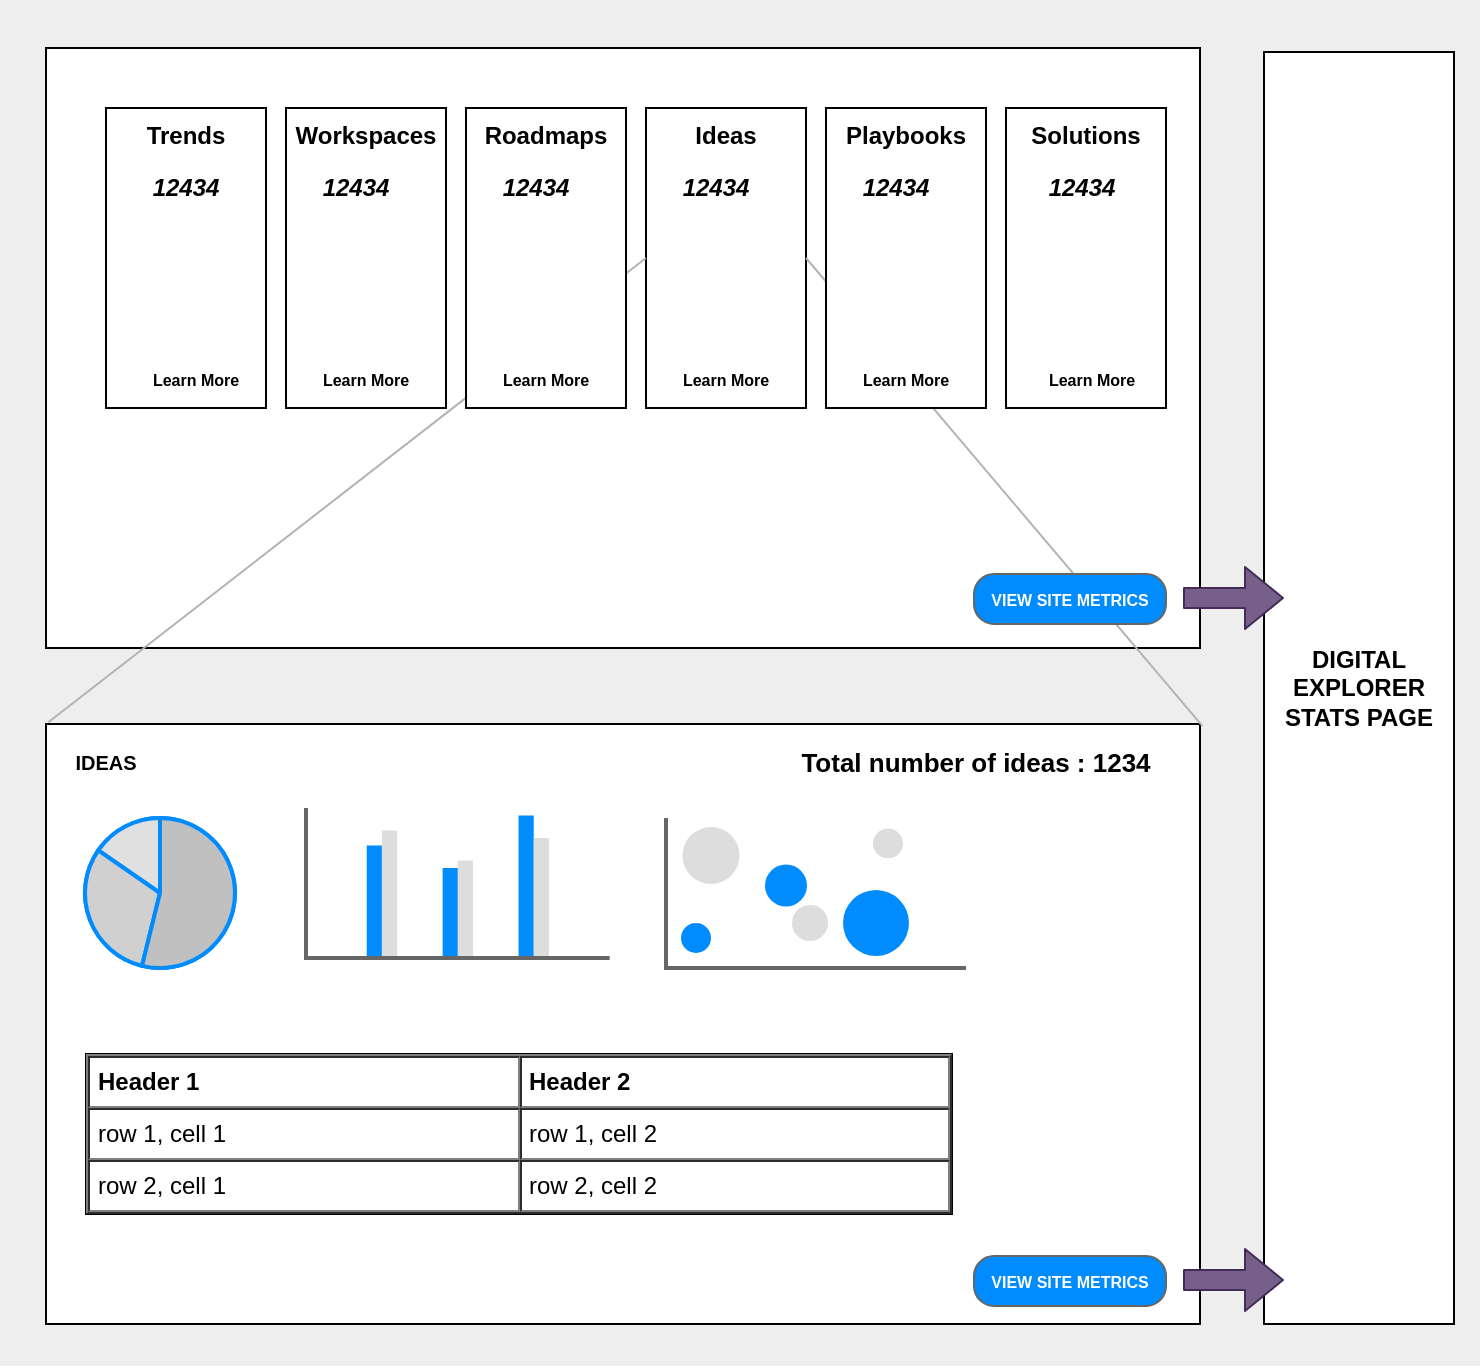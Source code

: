 <mxfile version="11.1.4" type="device"><diagram id="g90nDrwvUVo330qwWbI7" name="Page-1"><mxGraphModel dx="2029" dy="1349" grid="0" gridSize="10" guides="1" tooltips="1" connect="1" arrows="1" fold="1" page="1" pageScale="1" pageWidth="827" pageHeight="1169" math="0" shadow="0"><root><mxCell id="0"/><mxCell id="1" parent="0"/><mxCell id="3lrzmhmVg2lEmrXH7TBR-87" value="" style="rounded=0;whiteSpace=wrap;html=1;fontSize=8;align=center;fillColor=#eeeeee;strokeColor=none;" vertex="1" parent="1"><mxGeometry x="47" y="126" width="740" height="683" as="geometry"/></mxCell><mxCell id="3lrzmhmVg2lEmrXH7TBR-33" value="DIGITAL EXPLORER STATS PAGE" style="rounded=0;whiteSpace=wrap;html=1;verticalAlign=middle;align=center;fontStyle=1" vertex="1" parent="1"><mxGeometry x="679" y="152" width="95" height="636" as="geometry"/></mxCell><mxCell id="3lrzmhmVg2lEmrXH7TBR-1" value="" style="rounded=0;whiteSpace=wrap;html=1;verticalAlign=bottom;align=right;fontStyle=1" vertex="1" parent="1"><mxGeometry x="70" y="150" width="577" height="300" as="geometry"/></mxCell><mxCell id="3lrzmhmVg2lEmrXH7TBR-8" value="Trends" style="rounded=0;whiteSpace=wrap;html=1;align=center;verticalAlign=top;fontStyle=1" vertex="1" parent="1"><mxGeometry x="100" y="180" width="80" height="150" as="geometry"/></mxCell><mxCell id="3lrzmhmVg2lEmrXH7TBR-10" value="Workspaces" style="rounded=0;whiteSpace=wrap;html=1;align=center;verticalAlign=top;fontStyle=1" vertex="1" parent="1"><mxGeometry x="190" y="180" width="80" height="150" as="geometry"/></mxCell><mxCell id="3lrzmhmVg2lEmrXH7TBR-12" value="Ideas" style="rounded=0;whiteSpace=wrap;html=1;align=center;verticalAlign=top;fontStyle=1" vertex="1" parent="1"><mxGeometry x="370" y="180" width="80" height="150" as="geometry"/></mxCell><mxCell id="3lrzmhmVg2lEmrXH7TBR-14" value="Solutions" style="rounded=0;whiteSpace=wrap;html=1;align=center;verticalAlign=top;fontStyle=1" vertex="1" parent="1"><mxGeometry x="550" y="180" width="80" height="150" as="geometry"/></mxCell><mxCell id="3lrzmhmVg2lEmrXH7TBR-15" value="12434" style="text;html=1;strokeColor=none;fillColor=none;align=center;verticalAlign=middle;whiteSpace=wrap;rounded=0;fontStyle=3" vertex="1" parent="1"><mxGeometry x="120" y="209.5" width="40" height="20" as="geometry"/></mxCell><mxCell id="3lrzmhmVg2lEmrXH7TBR-16" value="Learn More" style="text;html=1;strokeColor=none;fillColor=none;align=center;verticalAlign=middle;whiteSpace=wrap;rounded=0;fontStyle=1;fontSize=8;" vertex="1" parent="1"><mxGeometry x="115" y="306" width="60" height="20" as="geometry"/></mxCell><mxCell id="3lrzmhmVg2lEmrXH7TBR-17" value="Learn More" style="text;html=1;strokeColor=none;fillColor=none;align=center;verticalAlign=middle;whiteSpace=wrap;rounded=0;fontStyle=1;fontSize=8;" vertex="1" parent="1"><mxGeometry x="200" y="306" width="60" height="20" as="geometry"/></mxCell><mxCell id="3lrzmhmVg2lEmrXH7TBR-18" value="12434" style="text;html=1;strokeColor=none;fillColor=none;align=center;verticalAlign=middle;whiteSpace=wrap;rounded=0;fontStyle=3" vertex="1" parent="1"><mxGeometry x="205" y="209.5" width="40" height="20" as="geometry"/></mxCell><mxCell id="3lrzmhmVg2lEmrXH7TBR-21" value="Learn More" style="text;html=1;strokeColor=none;fillColor=none;align=center;verticalAlign=middle;whiteSpace=wrap;rounded=0;fontStyle=1;fontSize=8;" vertex="1" parent="1"><mxGeometry x="380" y="306" width="60" height="20" as="geometry"/></mxCell><mxCell id="3lrzmhmVg2lEmrXH7TBR-22" value="12434" style="text;html=1;strokeColor=none;fillColor=none;align=center;verticalAlign=middle;whiteSpace=wrap;rounded=0;fontStyle=3" vertex="1" parent="1"><mxGeometry x="385" y="209.5" width="40" height="20" as="geometry"/></mxCell><mxCell id="3lrzmhmVg2lEmrXH7TBR-25" value="Learn More" style="text;html=1;strokeColor=none;fillColor=none;align=center;verticalAlign=middle;whiteSpace=wrap;rounded=0;fontStyle=1;fontSize=8;" vertex="1" parent="1"><mxGeometry x="563" y="306" width="60" height="20" as="geometry"/></mxCell><mxCell id="3lrzmhmVg2lEmrXH7TBR-26" value="12434" style="text;html=1;strokeColor=none;fillColor=none;align=center;verticalAlign=middle;whiteSpace=wrap;rounded=0;fontStyle=3" vertex="1" parent="1"><mxGeometry x="568" y="209.5" width="40" height="20" as="geometry"/></mxCell><mxCell id="3lrzmhmVg2lEmrXH7TBR-27" value="" style="rounded=0;whiteSpace=wrap;html=1;verticalAlign=top;align=right;fontStyle=1" vertex="1" parent="1"><mxGeometry x="70" y="488" width="577" height="300" as="geometry"/></mxCell><mxCell id="3lrzmhmVg2lEmrXH7TBR-28" value="" style="endArrow=none;html=1;fontSize=8;entryX=0;entryY=0.5;entryDx=0;entryDy=0;exitX=0.002;exitY=-0.003;exitDx=0;exitDy=0;exitPerimeter=0;fillColor=#f5f5f5;strokeColor=#B3B3B3;" edge="1" parent="1" source="3lrzmhmVg2lEmrXH7TBR-27" target="3lrzmhmVg2lEmrXH7TBR-12"><mxGeometry width="50" height="50" relative="1" as="geometry"><mxPoint x="285" y="582" as="sourcePoint"/><mxPoint x="335" y="532" as="targetPoint"/></mxGeometry></mxCell><mxCell id="3lrzmhmVg2lEmrXH7TBR-29" value="" style="endArrow=none;html=1;fontSize=8;entryX=1;entryY=0.5;entryDx=0;entryDy=0;exitX=1.002;exitY=0.003;exitDx=0;exitDy=0;exitPerimeter=0;fillColor=#f5f5f5;strokeColor=#B3B3B3;" edge="1" parent="1" source="3lrzmhmVg2lEmrXH7TBR-27" target="3lrzmhmVg2lEmrXH7TBR-12"><mxGeometry width="50" height="50" relative="1" as="geometry"><mxPoint x="81.154" y="497.1" as="sourcePoint"/><mxPoint x="380" y="265" as="targetPoint"/></mxGeometry></mxCell><mxCell id="3lrzmhmVg2lEmrXH7TBR-11" value="Roadmaps" style="rounded=0;whiteSpace=wrap;html=1;align=center;verticalAlign=top;fontStyle=1" vertex="1" parent="1"><mxGeometry x="280" y="180" width="80" height="150" as="geometry"/></mxCell><mxCell id="3lrzmhmVg2lEmrXH7TBR-13" value="Playbooks" style="rounded=0;whiteSpace=wrap;html=1;align=center;verticalAlign=top;fontStyle=1" vertex="1" parent="1"><mxGeometry x="460" y="180" width="80" height="150" as="geometry"/></mxCell><mxCell id="3lrzmhmVg2lEmrXH7TBR-19" value="Learn More" style="text;html=1;strokeColor=none;fillColor=none;align=center;verticalAlign=middle;whiteSpace=wrap;rounded=0;fontStyle=1;fontSize=8;" vertex="1" parent="1"><mxGeometry x="290" y="306" width="60" height="20" as="geometry"/></mxCell><mxCell id="3lrzmhmVg2lEmrXH7TBR-20" value="12434" style="text;html=1;strokeColor=none;fillColor=none;align=center;verticalAlign=middle;whiteSpace=wrap;rounded=0;fontStyle=3" vertex="1" parent="1"><mxGeometry x="295" y="209.5" width="40" height="20" as="geometry"/></mxCell><mxCell id="3lrzmhmVg2lEmrXH7TBR-23" value="Learn More" style="text;html=1;strokeColor=none;fillColor=none;align=center;verticalAlign=middle;whiteSpace=wrap;rounded=0;fontStyle=1;fontSize=8;" vertex="1" parent="1"><mxGeometry x="470" y="306" width="60" height="20" as="geometry"/></mxCell><mxCell id="3lrzmhmVg2lEmrXH7TBR-24" value="12434" style="text;html=1;strokeColor=none;fillColor=none;align=center;verticalAlign=middle;whiteSpace=wrap;rounded=0;fontStyle=3" vertex="1" parent="1"><mxGeometry x="475" y="209.5" width="40" height="20" as="geometry"/></mxCell><mxCell id="3lrzmhmVg2lEmrXH7TBR-30" value="IDEAS" style="text;html=1;strokeColor=none;fillColor=none;align=center;verticalAlign=middle;whiteSpace=wrap;rounded=0;fontSize=10;fontStyle=1" vertex="1" parent="1"><mxGeometry x="80" y="497" width="40" height="20" as="geometry"/></mxCell><mxCell id="3lrzmhmVg2lEmrXH7TBR-31" value="VIEW SITE METRICS" style="strokeWidth=1;shadow=0;dashed=0;align=center;html=1;shape=mxgraph.mockup.buttons.button;strokeColor=#666666;fontColor=#ffffff;mainText=;buttonStyle=round;fontSize=8;fontStyle=1;fillColor=#008cff;whiteSpace=wrap;" vertex="1" parent="1"><mxGeometry x="534" y="754" width="96" height="25" as="geometry"/></mxCell><mxCell id="3lrzmhmVg2lEmrXH7TBR-32" value="" style="shape=flexArrow;endArrow=classic;html=1;strokeColor=#432D57;fontSize=8;fillColor=#76608a;" edge="1" parent="1"><mxGeometry width="50" height="50" relative="1" as="geometry"><mxPoint x="638.5" y="766" as="sourcePoint"/><mxPoint x="689" y="766" as="targetPoint"/></mxGeometry></mxCell><mxCell id="3lrzmhmVg2lEmrXH7TBR-34" value="" style="verticalLabelPosition=bottom;shadow=0;dashed=0;align=center;html=1;verticalAlign=top;strokeWidth=1;shape=mxgraph.mockup.graphics.pieChart;strokeColor=#008cff;parts=10,20,35;partColors=#e0e0e0,#d0d0d0,#c0c0c0,#b0b0b0,#a0a0a0;strokeWidth=2;fontSize=8;aspect=fixed;" vertex="1" parent="1"><mxGeometry x="89.5" y="535" width="75" height="75" as="geometry"/></mxCell><mxCell id="3lrzmhmVg2lEmrXH7TBR-35" value="" style="verticalLabelPosition=bottom;shadow=0;dashed=0;align=center;html=1;verticalAlign=top;strokeWidth=1;shape=mxgraph.mockup.graphics.columnChart;fillColor=#ffffff;strokeColor=none;strokeColor2=none;strokeColor3=#666666;fillColor2=#008cff;fillColor3=#dddddd;fontSize=8;aspect=fixed;" vertex="1" parent="1"><mxGeometry x="200" y="530" width="151.83" height="75" as="geometry"/></mxCell><mxCell id="3lrzmhmVg2lEmrXH7TBR-82" value="" style="verticalLabelPosition=bottom;shadow=0;dashed=0;align=center;html=1;verticalAlign=top;strokeWidth=1;shape=mxgraph.mockup.graphics.bubbleChart;fillColor=#ffffff;strokeColor=none;strokeColor2=none;strokeColor3=#666666;fillColor2=#008cff;fillColor3=#dddddd;fontSize=8;aspect=fixed;" vertex="1" parent="1"><mxGeometry x="380" y="535" width="150" height="75" as="geometry"/></mxCell><mxCell id="3lrzmhmVg2lEmrXH7TBR-83" value="&lt;table cellpadding=&quot;4&quot; cellspacing=&quot;0&quot; border=&quot;1&quot; style=&quot;font-size:1em;width:100%;height:100%;&quot;&gt;&lt;tr&gt;&lt;th&gt;Header 1&lt;/th&gt;&lt;th&gt;Header 2&lt;/th&gt;&lt;/tr&gt;&lt;tr&gt;&lt;td&gt;row 1, cell 1&lt;/td&gt;&lt;td&gt;row 1, cell 2&lt;/td&gt;&lt;/tr&gt;&lt;tr&gt;&lt;td&gt;row 2, cell 1&lt;/td&gt;&lt;td&gt;row 2, cell 2&lt;/td&gt;&lt;/tr&gt;&lt;/table&gt; " style="verticalAlign=top;align=left;overflow=fill;fillColor=#ffffff;fontSize=12;fontFamily=Helvetica;html=1" vertex="1" parent="1"><mxGeometry x="90" y="653" width="433" height="80" as="geometry"/></mxCell><mxCell id="3lrzmhmVg2lEmrXH7TBR-85" value="" style="shape=flexArrow;endArrow=classic;html=1;strokeColor=#432D57;fontSize=8;fillColor=#76608a;" edge="1" parent="1"><mxGeometry width="50" height="50" relative="1" as="geometry"><mxPoint x="638.5" y="425" as="sourcePoint"/><mxPoint x="689" y="425" as="targetPoint"/></mxGeometry></mxCell><mxCell id="3lrzmhmVg2lEmrXH7TBR-86" value="VIEW SITE METRICS" style="strokeWidth=1;shadow=0;dashed=0;align=center;html=1;shape=mxgraph.mockup.buttons.button;strokeColor=#666666;fontColor=#ffffff;mainText=;buttonStyle=round;fontSize=8;fontStyle=1;fillColor=#008cff;whiteSpace=wrap;" vertex="1" parent="1"><mxGeometry x="534" y="413" width="96" height="25" as="geometry"/></mxCell><mxCell id="3lrzmhmVg2lEmrXH7TBR-88" value="Total number of ideas : 1234" style="text;html=1;strokeColor=none;fillColor=none;align=center;verticalAlign=middle;whiteSpace=wrap;rounded=0;fontSize=13;fontStyle=1" vertex="1" parent="1"><mxGeometry x="442" y="497" width="186" height="20" as="geometry"/></mxCell></root></mxGraphModel></diagram><diagram id="R5gCt4H91RvM-v1ljnJc" name="Horizon"><mxGraphModel dx="1671" dy="1111" grid="1" gridSize="10" guides="1" tooltips="1" connect="1" arrows="1" fold="1" page="1" pageScale="1" pageWidth="827" pageHeight="1169" math="0" shadow="0"><root><mxCell id="9lnkeHyKZTPtk0pOggVg-0"/><mxCell id="9lnkeHyKZTPtk0pOggVg-1" parent="9lnkeHyKZTPtk0pOggVg-0"/><mxCell id="9lnkeHyKZTPtk0pOggVg-2" value="" style="shape=link;html=1;strokeColor=#0F0F0F;fontSize=14;" edge="1" parent="9lnkeHyKZTPtk0pOggVg-1"><mxGeometry width="50" height="50" relative="1" as="geometry"><mxPoint x="100" y="500" as="sourcePoint"/><mxPoint x="710" y="500" as="targetPoint"/></mxGeometry></mxCell><mxCell id="9lnkeHyKZTPtk0pOggVg-3" value="" style="triangle;whiteSpace=wrap;html=1;fontSize=14;align=center;rotation=-90;fillColor=#0F0F0F;" vertex="1" parent="9lnkeHyKZTPtk0pOggVg-1"><mxGeometry x="150" y="510" width="20" height="27" as="geometry"/></mxCell><mxCell id="9lnkeHyKZTPtk0pOggVg-5" value="Point of Delivery" style="text;html=1;strokeColor=none;fillColor=none;align=center;verticalAlign=middle;whiteSpace=wrap;rounded=0;fontSize=14;" vertex="1" parent="9lnkeHyKZTPtk0pOggVg-1"><mxGeometry x="100" y="540" width="130" height="20" as="geometry"/></mxCell><mxCell id="9lnkeHyKZTPtk0pOggVg-6" value="Solutions" style="ellipse;whiteSpace=wrap;html=1;aspect=fixed;fillColor=#fff2cc;fontSize=14;align=center;strokeColor=none;fontStyle=1" vertex="1" parent="9lnkeHyKZTPtk0pOggVg-1"><mxGeometry x="120" y="370" width="80" height="80" as="geometry"/></mxCell><mxCell id="9lnkeHyKZTPtk0pOggVg-7" value="Ideas" style="ellipse;whiteSpace=wrap;html=1;aspect=fixed;fillColor=#ffe6cc;fontSize=14;align=center;strokeColor=none;fontStyle=1" vertex="1" parent="9lnkeHyKZTPtk0pOggVg-1"><mxGeometry x="260" y="235" width="170" height="170" as="geometry"/></mxCell><mxCell id="9lnkeHyKZTPtk0pOggVg-8" value="Roadmaps" style="ellipse;whiteSpace=wrap;html=1;aspect=fixed;fillColor=#d5e8d4;fontSize=14;align=center;strokeColor=none;fontStyle=1" vertex="1" parent="9lnkeHyKZTPtk0pOggVg-1"><mxGeometry x="355" y="330" width="90" height="90" as="geometry"/></mxCell><mxCell id="9lnkeHyKZTPtk0pOggVg-9" value="Workspaces" style="ellipse;whiteSpace=wrap;html=1;aspect=fixed;fillColor=#dae8fc;fontSize=14;align=center;strokeColor=none;fontStyle=1" vertex="1" parent="9lnkeHyKZTPtk0pOggVg-1"><mxGeometry x="420" y="190" width="240" height="240" as="geometry"/></mxCell><mxCell id="9lnkeHyKZTPtk0pOggVg-10" value="Horizon" style="text;html=1;strokeColor=none;fillColor=none;align=center;verticalAlign=middle;whiteSpace=wrap;rounded=0;fontSize=14;" vertex="1" parent="9lnkeHyKZTPtk0pOggVg-1"><mxGeometry x="720" y="490" width="40" height="20" as="geometry"/></mxCell></root></mxGraphModel></diagram><diagram id="WwMhPMYnhmS3nOhmdYL_" name="Idea Model"><mxGraphModel dx="811" dy="539" grid="1" gridSize="10" guides="1" tooltips="1" connect="1" arrows="1" fold="1" page="1" pageScale="1" pageWidth="827" pageHeight="1169" math="0" shadow="0"><root><mxCell id="NWuzEg9-nv_xvPkShomT-0"/><mxCell id="NWuzEg9-nv_xvPkShomT-1" parent="NWuzEg9-nv_xvPkShomT-0"/><mxCell id="-EcfC8S7HSr6VLu-jHdq-0" value="Idea" style="ellipse;whiteSpace=wrap;html=1;aspect=fixed;fillColor=#ffe6cc;fontSize=16;align=center;strokeColor=#d79b00;verticalAlign=middle;fontStyle=1" vertex="1" parent="NWuzEg9-nv_xvPkShomT-1"><mxGeometry x="180" y="330" width="170" height="170" as="geometry"/></mxCell><mxCell id="-EcfC8S7HSr6VLu-jHdq-1" value="Goal" style="ellipse;whiteSpace=wrap;html=1;aspect=fixed;fillColor=#e1d5e7;fontSize=14;align=center;strokeColor=#9673a6;" vertex="1" parent="NWuzEg9-nv_xvPkShomT-1"><mxGeometry x="350" y="200" width="80" height="80" as="geometry"/></mxCell><mxCell id="-EcfC8S7HSr6VLu-jHdq-2" value="KPI" style="ellipse;whiteSpace=wrap;html=1;aspect=fixed;fillColor=#d5e8d4;fontSize=14;align=center;strokeColor=#82b366;" vertex="1" parent="NWuzEg9-nv_xvPkShomT-1"><mxGeometry x="430" y="300" width="80" height="80" as="geometry"/></mxCell><mxCell id="-EcfC8S7HSr6VLu-jHdq-3" value="Trend" style="ellipse;whiteSpace=wrap;html=1;aspect=fixed;fillColor=#dae8fc;fontSize=14;align=center;strokeColor=#6c8ebf;" vertex="1" parent="NWuzEg9-nv_xvPkShomT-1"><mxGeometry x="430" y="420" width="80" height="80" as="geometry"/></mxCell><mxCell id="-EcfC8S7HSr6VLu-jHdq-4" value="* Name&lt;br style=&quot;font-size: 11px&quot;&gt;* Description&lt;br style=&quot;font-size: 11px&quot;&gt;* Problem Statement&lt;br style=&quot;font-size: 11px&quot;&gt;* Estimated TCV Values" style="text;html=1;strokeColor=none;fillColor=none;align=left;verticalAlign=middle;whiteSpace=wrap;rounded=0;fontSize=11;" vertex="1" parent="NWuzEg9-nv_xvPkShomT-1"><mxGeometry x="198.5" y="435" width="133" height="20" as="geometry"/></mxCell><mxCell id="-EcfC8S7HSr6VLu-jHdq-7" value="" style="endArrow=classic;html=1;strokeColor=#0F0F0F;fontSize=14;" edge="1" parent="NWuzEg9-nv_xvPkShomT-1" source="-EcfC8S7HSr6VLu-jHdq-0" target="-EcfC8S7HSr6VLu-jHdq-1"><mxGeometry width="50" height="50" relative="1" as="geometry"><mxPoint x="380" y="380" as="sourcePoint"/><mxPoint x="430" y="330" as="targetPoint"/></mxGeometry></mxCell><mxCell id="-EcfC8S7HSr6VLu-jHdq-8" value="" style="endArrow=classic;html=1;strokeColor=#0F0F0F;fontSize=14;" edge="1" parent="NWuzEg9-nv_xvPkShomT-1" source="-EcfC8S7HSr6VLu-jHdq-0" target="-EcfC8S7HSr6VLu-jHdq-2"><mxGeometry width="50" height="50" relative="1" as="geometry"><mxPoint x="318.601" y="352.035" as="sourcePoint"/><mxPoint x="359.47" y="284.329" as="targetPoint"/></mxGeometry></mxCell><mxCell id="-EcfC8S7HSr6VLu-jHdq-9" value="" style="endArrow=classic;html=1;strokeColor=#0F0F0F;fontSize=14;" edge="1" parent="NWuzEg9-nv_xvPkShomT-1" source="-EcfC8S7HSr6VLu-jHdq-0" target="-EcfC8S7HSr6VLu-jHdq-3"><mxGeometry width="50" height="50" relative="1" as="geometry"><mxPoint x="354.843" y="395.842" as="sourcePoint"/><mxPoint x="442.436" y="363.746" as="targetPoint"/></mxGeometry></mxCell></root></mxGraphModel></diagram><diagram id="RU3hSE-7AZSxDlC2SapS" name="Page-4"><mxGraphModel dx="1420" dy="944" grid="1" gridSize="10" guides="1" tooltips="1" connect="1" arrows="1" fold="1" page="1" pageScale="1" pageWidth="827" pageHeight="1169" math="0" shadow="0"><root><mxCell id="6c-oz1DpaQSXREXhfSyf-0"/><mxCell id="6c-oz1DpaQSXREXhfSyf-1" parent="6c-oz1DpaQSXREXhfSyf-0"/></root></mxGraphModel></diagram></mxfile>